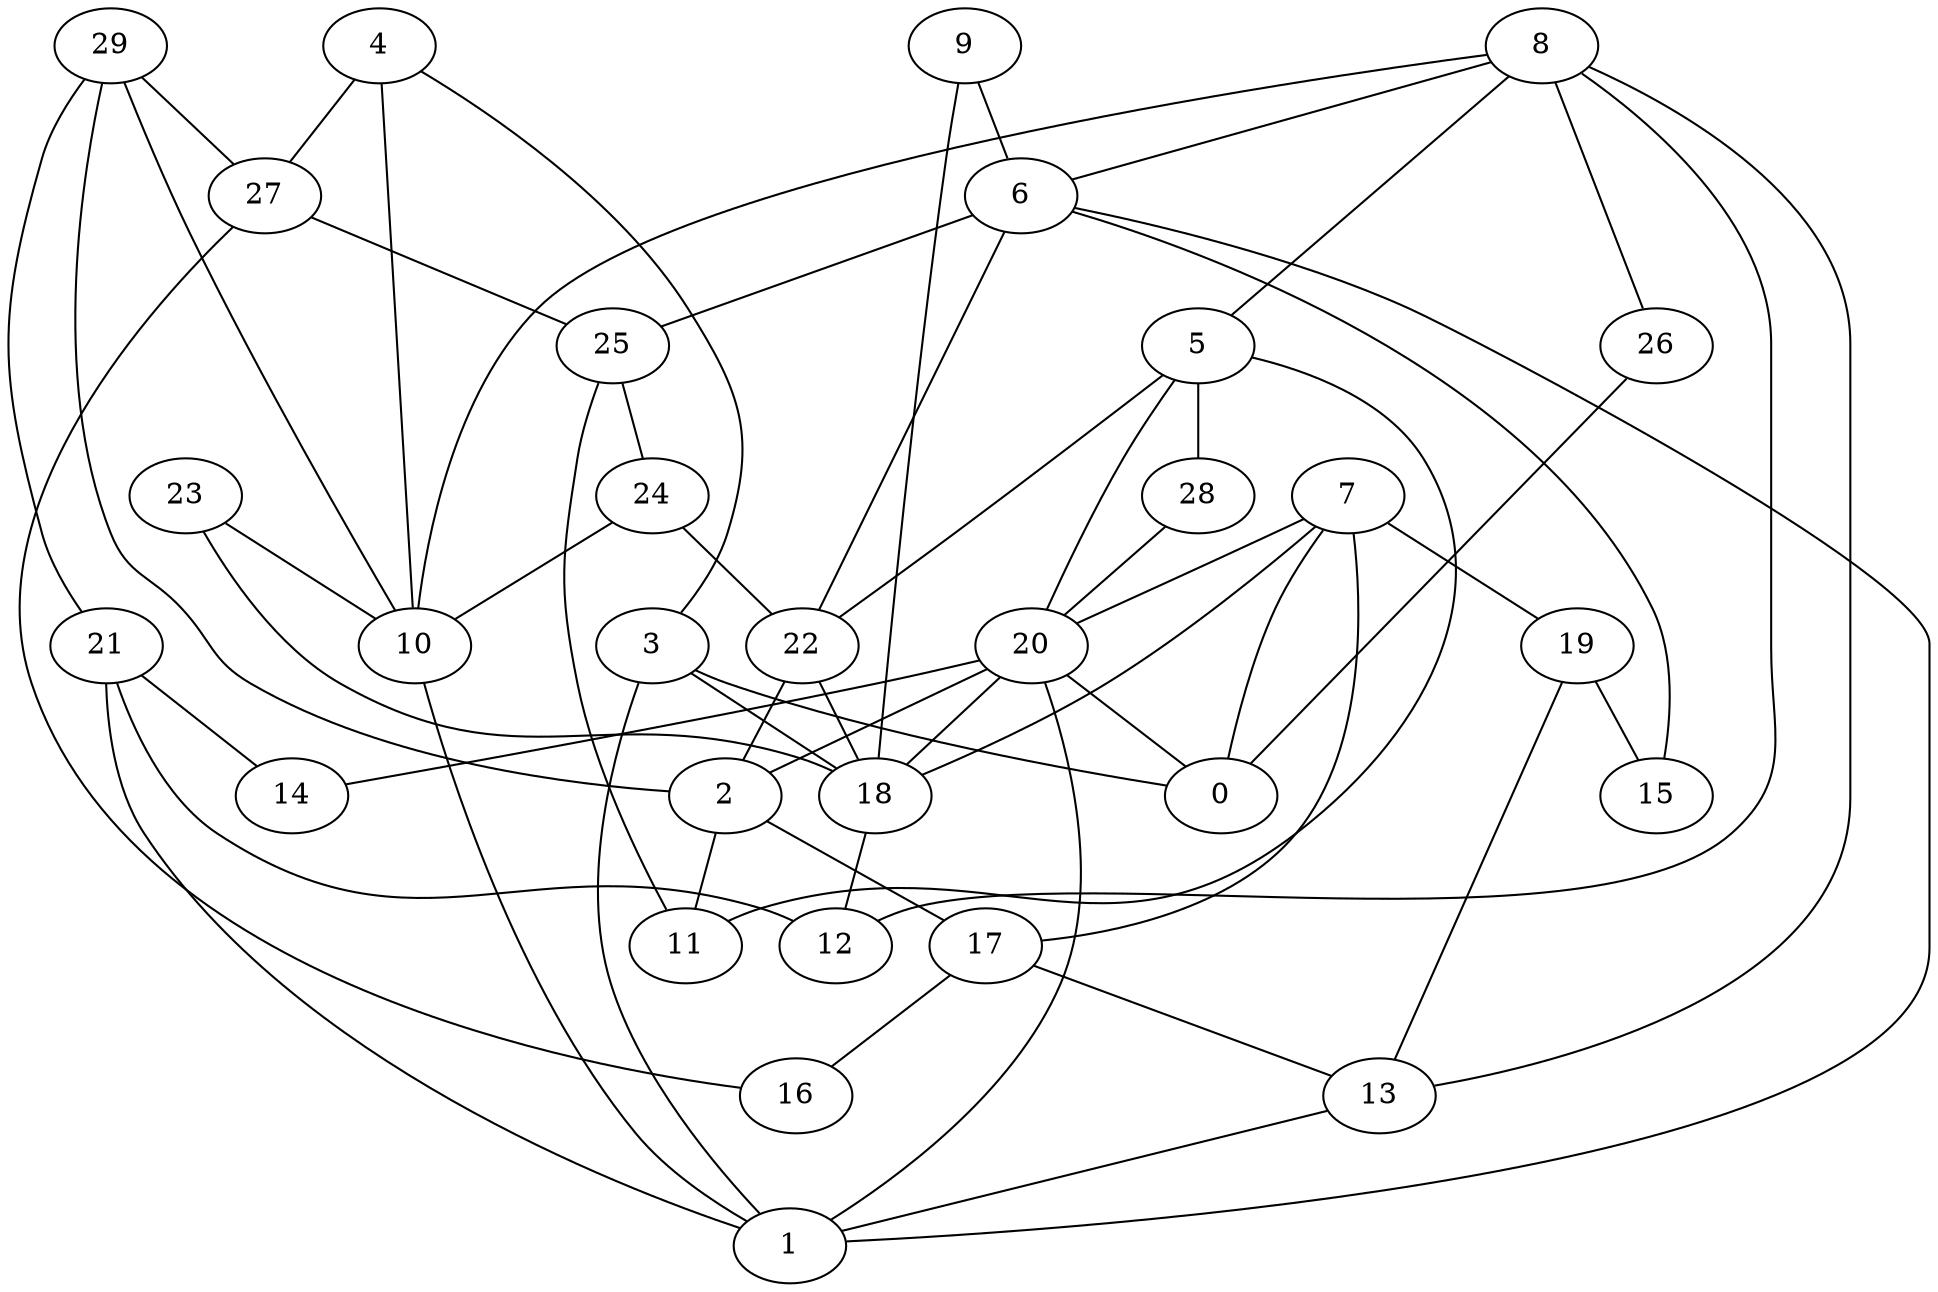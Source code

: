 digraph GG_graph {

subgraph G_graph {
edge [color = black]
"27" -> "16" [dir = none]
"27" -> "25" [dir = none]
"4" -> "10" [dir = none]
"4" -> "3" [dir = none]
"4" -> "27" [dir = none]
"9" -> "18" [dir = none]
"9" -> "6" [dir = none]
"22" -> "18" [dir = none]
"22" -> "2" [dir = none]
"17" -> "13" [dir = none]
"17" -> "16" [dir = none]
"28" -> "20" [dir = none]
"3" -> "0" [dir = none]
"3" -> "18" [dir = none]
"3" -> "1" [dir = none]
"6" -> "25" [dir = none]
"6" -> "1" [dir = none]
"6" -> "15" [dir = none]
"19" -> "15" [dir = none]
"19" -> "13" [dir = none]
"13" -> "1" [dir = none]
"29" -> "27" [dir = none]
"29" -> "2" [dir = none]
"29" -> "10" [dir = none]
"7" -> "18" [dir = none]
"7" -> "17" [dir = none]
"7" -> "20" [dir = none]
"7" -> "19" [dir = none]
"7" -> "0" [dir = none]
"10" -> "1" [dir = none]
"20" -> "0" [dir = none]
"20" -> "1" [dir = none]
"20" -> "18" [dir = none]
"20" -> "2" [dir = none]
"20" -> "14" [dir = none]
"26" -> "0" [dir = none]
"5" -> "28" [dir = none]
"5" -> "22" [dir = none]
"5" -> "20" [dir = none]
"5" -> "11" [dir = none]
"18" -> "12" [dir = none]
"24" -> "10" [dir = none]
"24" -> "22" [dir = none]
"2" -> "11" [dir = none]
"2" -> "17" [dir = none]
"25" -> "11" [dir = none]
"25" -> "24" [dir = none]
"8" -> "26" [dir = none]
"8" -> "6" [dir = none]
"8" -> "12" [dir = none]
"8" -> "10" [dir = none]
"8" -> "13" [dir = none]
"8" -> "5" [dir = none]
"21" -> "14" [dir = none]
"21" -> "12" [dir = none]
"21" -> "1" [dir = none]
"23" -> "18" [dir = none]
"23" -> "10" [dir = none]
"29" -> "21" [dir = none]
"6" -> "22" [dir = none]
}

}

